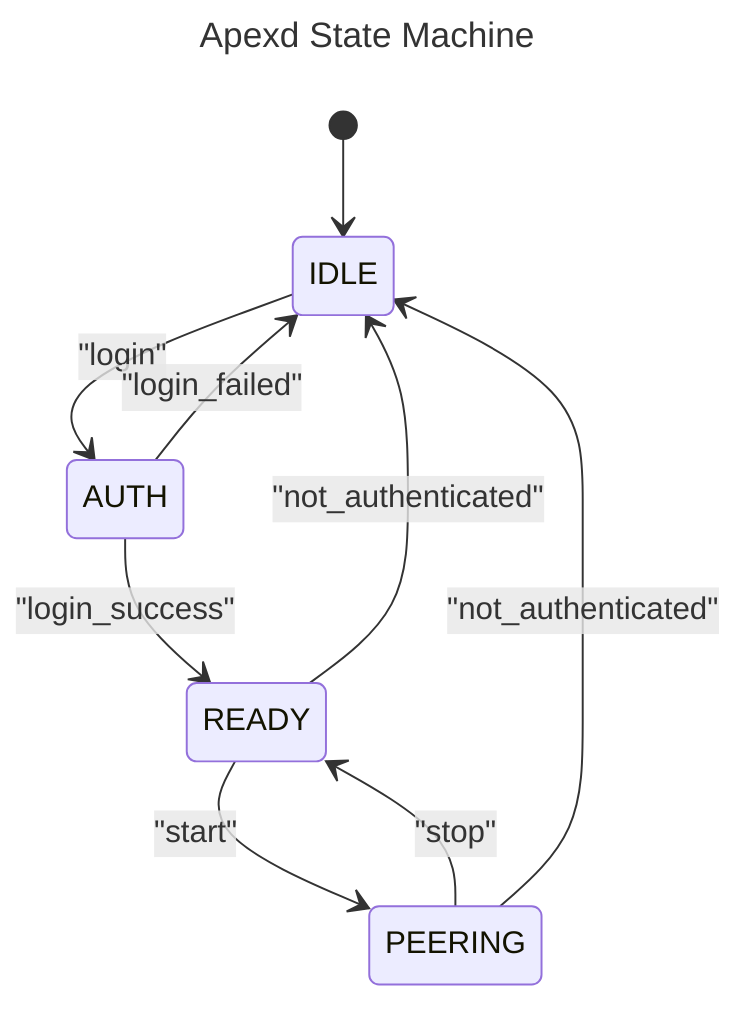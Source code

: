 ---
title: Apexd State Machine
---
stateDiagram-v2
    [*] --> IDLE 
    IDLE --> AUTH: "login"
    AUTH --> READY: "login_success"
    AUTH --> IDLE: "login_failed"
    READY --> PEERING: "start"
    PEERING --> READY: "stop"
    READY --> IDLE: "not_authenticated"
    PEERING --> IDLE: "not_authenticated"
